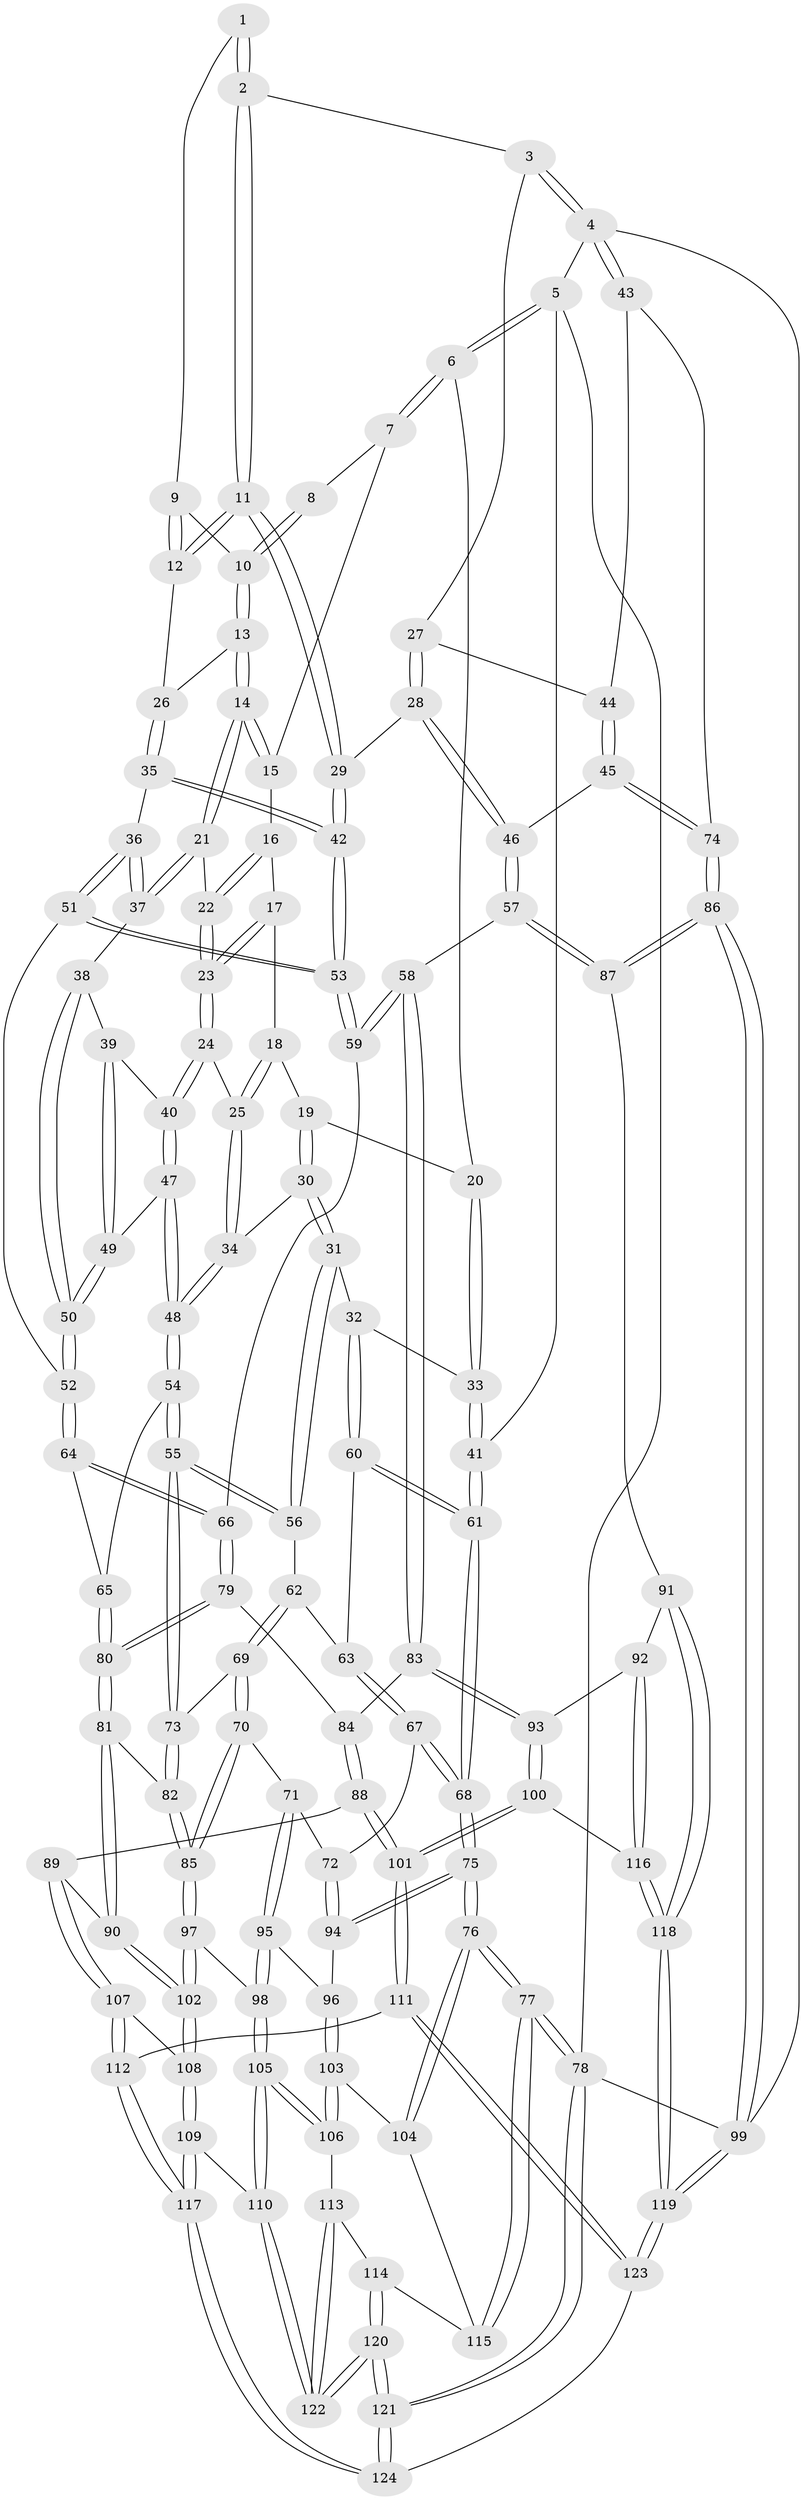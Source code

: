 // coarse degree distribution, {3: 0.10256410256410256, 5: 0.38461538461538464, 4: 0.4230769230769231, 8: 0.01282051282051282, 6: 0.07692307692307693}
// Generated by graph-tools (version 1.1) at 2025/24/03/03/25 07:24:36]
// undirected, 124 vertices, 307 edges
graph export_dot {
graph [start="1"]
  node [color=gray90,style=filled];
  1 [pos="+0.8279957352879047+0"];
  2 [pos="+1+0"];
  3 [pos="+1+0"];
  4 [pos="+1+0"];
  5 [pos="+0+0"];
  6 [pos="+0+0"];
  7 [pos="+0.31181647549459013+0"];
  8 [pos="+0.5712934761875265+0"];
  9 [pos="+0.7197192949656626+0.012816088765056292"];
  10 [pos="+0.589187245212575+0.09296318997725082"];
  11 [pos="+0.7828188331882249+0.211623863796859"];
  12 [pos="+0.7255405494268568+0.16213021074519224"];
  13 [pos="+0.5824198152259408+0.11616467793636044"];
  14 [pos="+0.5237266880328136+0.13707614392858733"];
  15 [pos="+0.3155527542921938+0"];
  16 [pos="+0.3071596266900198+0"];
  17 [pos="+0.3031531118113597+0"];
  18 [pos="+0.273190041725157+0.047750371661345076"];
  19 [pos="+0.1587529759478202+0.15290526658701203"];
  20 [pos="+0.12747239292746823+0.14764022936247345"];
  21 [pos="+0.5183733447108071+0.1466128074597074"];
  22 [pos="+0.4157787539567377+0.1612453712460833"];
  23 [pos="+0.37401446434182856+0.20408106478350715"];
  24 [pos="+0.37023482164818844+0.21108576643657162"];
  25 [pos="+0.2865798933641866+0.22381737589401632"];
  26 [pos="+0.6395989256990238+0.14794126312552058"];
  27 [pos="+0.9024886989674986+0.21364697122548826"];
  28 [pos="+0.858308563575181+0.22872845333642688"];
  29 [pos="+0.7868683387713381+0.22094739175054284"];
  30 [pos="+0.21259063248233695+0.23879333979571396"];
  31 [pos="+0.11915086296003792+0.29555167944042754"];
  32 [pos="+0.08943811640697677+0.28914723774238693"];
  33 [pos="+0.0522274241620907+0.24573019826771272"];
  34 [pos="+0.2672727442195889+0.2462173823652865"];
  35 [pos="+0.6131834695356387+0.2356328141789555"];
  36 [pos="+0.5914657269754832+0.2699964794036785"];
  37 [pos="+0.51513752671685+0.21402467032286598"];
  38 [pos="+0.47794785299551884+0.25558907589575863"];
  39 [pos="+0.41872395816988145+0.25861734679979875"];
  40 [pos="+0.41589083839369345+0.2580987055525795"];
  41 [pos="+0+0.11094732230168038"];
  42 [pos="+0.7845565336615588+0.22529577979572682"];
  43 [pos="+1+0.24395629700276425"];
  44 [pos="+0.9275252874121781+0.21877872793262185"];
  45 [pos="+1+0.4545351384900408"];
  46 [pos="+0.9797760307289453+0.46019395066403274"];
  47 [pos="+0.3469280683316176+0.3564384873635274"];
  48 [pos="+0.3028655830688191+0.3877950274560854"];
  49 [pos="+0.4347714597334341+0.34136045733311127"];
  50 [pos="+0.5038808330344694+0.3625469741242459"];
  51 [pos="+0.6131065935066783+0.3196781420009891"];
  52 [pos="+0.5172687869158621+0.3809333495331188"];
  53 [pos="+0.7292242159420645+0.3466975936901975"];
  54 [pos="+0.2977226704882188+0.4100062301548572"];
  55 [pos="+0.29184429419859353+0.4141334932185446"];
  56 [pos="+0.1354428648944181+0.32244620088515935"];
  57 [pos="+0.8844536203793348+0.5030351927824723"];
  58 [pos="+0.8093351541646135+0.5004116563209807"];
  59 [pos="+0.7462675856795046+0.41851609713950555"];
  60 [pos="+0.021813149078979868+0.4077260978776491"];
  61 [pos="+0+0.44918119733563694"];
  62 [pos="+0.12877339100030594+0.444885392469818"];
  63 [pos="+0.07884328360976307+0.44284842152360526"];
  64 [pos="+0.5160257513466334+0.3877841162917319"];
  65 [pos="+0.377179176647431+0.44615720312921536"];
  66 [pos="+0.556281415162384+0.4797537680408133"];
  67 [pos="+0.057935077090750825+0.5216429784725549"];
  68 [pos="+0+0.6190536363057513"];
  69 [pos="+0.21867060242341296+0.4924818406483817"];
  70 [pos="+0.1770415838497489+0.5648649727171791"];
  71 [pos="+0.15541824400616328+0.5822468002380725"];
  72 [pos="+0.13529023407070967+0.586639374144189"];
  73 [pos="+0.23485539527310084+0.48510942166747134"];
  74 [pos="+1+0.4447705077101347"];
  75 [pos="+0+0.6384208609618703"];
  76 [pos="+0+0.7074244696566335"];
  77 [pos="+0+1"];
  78 [pos="+0+1"];
  79 [pos="+0.5409439005533317+0.5372118928590356"];
  80 [pos="+0.4561222940065595+0.5795153896658827"];
  81 [pos="+0.418917413333248+0.6486743709704268"];
  82 [pos="+0.3804858443778183+0.6519923889630045"];
  83 [pos="+0.7316305915273411+0.6093250132286696"];
  84 [pos="+0.6116203436835562+0.5863150173330384"];
  85 [pos="+0.3047371998242535+0.6999614340305342"];
  86 [pos="+1+0.8616810349577636"];
  87 [pos="+0.9512093457123528+0.7559829347108495"];
  88 [pos="+0.5412462448156531+0.7520870996945931"];
  89 [pos="+0.49743746702551045+0.7239440786408368"];
  90 [pos="+0.4245300634470699+0.6562665988371251"];
  91 [pos="+0.8495004372725661+0.7831379434407579"];
  92 [pos="+0.833584835578512+0.7731067531541929"];
  93 [pos="+0.7326970473212948+0.6679283953391616"];
  94 [pos="+0.020552436790736827+0.6679891416118205"];
  95 [pos="+0.1837401050897097+0.7158764571607411"];
  96 [pos="+0.07942560881480128+0.7249820600668946"];
  97 [pos="+0.2949924676505842+0.7129624350068586"];
  98 [pos="+0.24437377733474686+0.7565861535766063"];
  99 [pos="+1+1"];
  100 [pos="+0.5865199818766539+0.7997909059766075"];
  101 [pos="+0.5821035591339704+0.8001647139082362"];
  102 [pos="+0.38522711963443973+0.8244267585797725"];
  103 [pos="+0.0872237016937663+0.7942364200641431"];
  104 [pos="+0.061161980254540164+0.8230233138948492"];
  105 [pos="+0.2315455770017734+0.8300198621743918"];
  106 [pos="+0.18844734059938645+0.8328278653524781"];
  107 [pos="+0.3970734482766978+0.8364896005307637"];
  108 [pos="+0.386870694710033+0.832700487902491"];
  109 [pos="+0.288016487469665+0.878918974045312"];
  110 [pos="+0.24600093200801137+0.8566269084418264"];
  111 [pos="+0.5183772841379513+0.9028496578900594"];
  112 [pos="+0.43537605827423764+0.8674004224734593"];
  113 [pos="+0.115325092549467+0.8871872312307022"];
  114 [pos="+0.07319094786422167+0.8729149641683969"];
  115 [pos="+0.05761781804171149+0.8607495165455875"];
  116 [pos="+0.654841772441591+0.842331134301398"];
  117 [pos="+0.32928651531461156+0.9487468952243022"];
  118 [pos="+0.7872835608120446+1"];
  119 [pos="+0.8305804451926226+1"];
  120 [pos="+0.0729134784665496+1"];
  121 [pos="+0.05773058097885544+1"];
  122 [pos="+0.13497676340914094+1"];
  123 [pos="+0.5051366701623516+1"];
  124 [pos="+0.4037179322667432+1"];
  1 -- 2;
  1 -- 2;
  1 -- 9;
  2 -- 3;
  2 -- 11;
  2 -- 11;
  3 -- 4;
  3 -- 4;
  3 -- 27;
  4 -- 5;
  4 -- 43;
  4 -- 43;
  4 -- 99;
  5 -- 6;
  5 -- 6;
  5 -- 41;
  5 -- 78;
  6 -- 7;
  6 -- 7;
  6 -- 20;
  7 -- 8;
  7 -- 15;
  8 -- 10;
  8 -- 10;
  9 -- 10;
  9 -- 12;
  9 -- 12;
  10 -- 13;
  10 -- 13;
  11 -- 12;
  11 -- 12;
  11 -- 29;
  11 -- 29;
  12 -- 26;
  13 -- 14;
  13 -- 14;
  13 -- 26;
  14 -- 15;
  14 -- 15;
  14 -- 21;
  14 -- 21;
  15 -- 16;
  16 -- 17;
  16 -- 22;
  16 -- 22;
  17 -- 18;
  17 -- 23;
  17 -- 23;
  18 -- 19;
  18 -- 25;
  18 -- 25;
  19 -- 20;
  19 -- 30;
  19 -- 30;
  20 -- 33;
  20 -- 33;
  21 -- 22;
  21 -- 37;
  21 -- 37;
  22 -- 23;
  22 -- 23;
  23 -- 24;
  23 -- 24;
  24 -- 25;
  24 -- 40;
  24 -- 40;
  25 -- 34;
  25 -- 34;
  26 -- 35;
  26 -- 35;
  27 -- 28;
  27 -- 28;
  27 -- 44;
  28 -- 29;
  28 -- 46;
  28 -- 46;
  29 -- 42;
  29 -- 42;
  30 -- 31;
  30 -- 31;
  30 -- 34;
  31 -- 32;
  31 -- 56;
  31 -- 56;
  32 -- 33;
  32 -- 60;
  32 -- 60;
  33 -- 41;
  33 -- 41;
  34 -- 48;
  34 -- 48;
  35 -- 36;
  35 -- 42;
  35 -- 42;
  36 -- 37;
  36 -- 37;
  36 -- 51;
  36 -- 51;
  37 -- 38;
  38 -- 39;
  38 -- 50;
  38 -- 50;
  39 -- 40;
  39 -- 49;
  39 -- 49;
  40 -- 47;
  40 -- 47;
  41 -- 61;
  41 -- 61;
  42 -- 53;
  42 -- 53;
  43 -- 44;
  43 -- 74;
  44 -- 45;
  44 -- 45;
  45 -- 46;
  45 -- 74;
  45 -- 74;
  46 -- 57;
  46 -- 57;
  47 -- 48;
  47 -- 48;
  47 -- 49;
  48 -- 54;
  48 -- 54;
  49 -- 50;
  49 -- 50;
  50 -- 52;
  50 -- 52;
  51 -- 52;
  51 -- 53;
  51 -- 53;
  52 -- 64;
  52 -- 64;
  53 -- 59;
  53 -- 59;
  54 -- 55;
  54 -- 55;
  54 -- 65;
  55 -- 56;
  55 -- 56;
  55 -- 73;
  55 -- 73;
  56 -- 62;
  57 -- 58;
  57 -- 87;
  57 -- 87;
  58 -- 59;
  58 -- 59;
  58 -- 83;
  58 -- 83;
  59 -- 66;
  60 -- 61;
  60 -- 61;
  60 -- 63;
  61 -- 68;
  61 -- 68;
  62 -- 63;
  62 -- 69;
  62 -- 69;
  63 -- 67;
  63 -- 67;
  64 -- 65;
  64 -- 66;
  64 -- 66;
  65 -- 80;
  65 -- 80;
  66 -- 79;
  66 -- 79;
  67 -- 68;
  67 -- 68;
  67 -- 72;
  68 -- 75;
  68 -- 75;
  69 -- 70;
  69 -- 70;
  69 -- 73;
  70 -- 71;
  70 -- 85;
  70 -- 85;
  71 -- 72;
  71 -- 95;
  71 -- 95;
  72 -- 94;
  72 -- 94;
  73 -- 82;
  73 -- 82;
  74 -- 86;
  74 -- 86;
  75 -- 76;
  75 -- 76;
  75 -- 94;
  75 -- 94;
  76 -- 77;
  76 -- 77;
  76 -- 104;
  76 -- 104;
  77 -- 78;
  77 -- 78;
  77 -- 115;
  77 -- 115;
  78 -- 121;
  78 -- 121;
  78 -- 99;
  79 -- 80;
  79 -- 80;
  79 -- 84;
  80 -- 81;
  80 -- 81;
  81 -- 82;
  81 -- 90;
  81 -- 90;
  82 -- 85;
  82 -- 85;
  83 -- 84;
  83 -- 93;
  83 -- 93;
  84 -- 88;
  84 -- 88;
  85 -- 97;
  85 -- 97;
  86 -- 87;
  86 -- 87;
  86 -- 99;
  86 -- 99;
  87 -- 91;
  88 -- 89;
  88 -- 101;
  88 -- 101;
  89 -- 90;
  89 -- 107;
  89 -- 107;
  90 -- 102;
  90 -- 102;
  91 -- 92;
  91 -- 118;
  91 -- 118;
  92 -- 93;
  92 -- 116;
  92 -- 116;
  93 -- 100;
  93 -- 100;
  94 -- 96;
  95 -- 96;
  95 -- 98;
  95 -- 98;
  96 -- 103;
  96 -- 103;
  97 -- 98;
  97 -- 102;
  97 -- 102;
  98 -- 105;
  98 -- 105;
  99 -- 119;
  99 -- 119;
  100 -- 101;
  100 -- 101;
  100 -- 116;
  101 -- 111;
  101 -- 111;
  102 -- 108;
  102 -- 108;
  103 -- 104;
  103 -- 106;
  103 -- 106;
  104 -- 115;
  105 -- 106;
  105 -- 106;
  105 -- 110;
  105 -- 110;
  106 -- 113;
  107 -- 108;
  107 -- 112;
  107 -- 112;
  108 -- 109;
  108 -- 109;
  109 -- 110;
  109 -- 117;
  109 -- 117;
  110 -- 122;
  110 -- 122;
  111 -- 112;
  111 -- 123;
  111 -- 123;
  112 -- 117;
  112 -- 117;
  113 -- 114;
  113 -- 122;
  113 -- 122;
  114 -- 115;
  114 -- 120;
  114 -- 120;
  116 -- 118;
  116 -- 118;
  117 -- 124;
  117 -- 124;
  118 -- 119;
  118 -- 119;
  119 -- 123;
  119 -- 123;
  120 -- 121;
  120 -- 121;
  120 -- 122;
  120 -- 122;
  121 -- 124;
  121 -- 124;
  123 -- 124;
}
